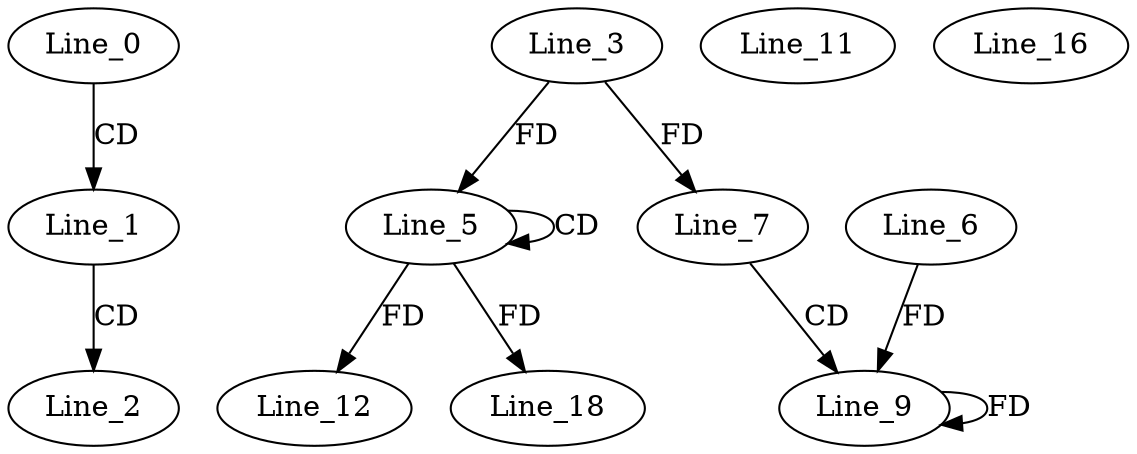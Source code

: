digraph G {
  Line_0;
  Line_1;
  Line_2;
  Line_5;
  Line_5;
  Line_3;
  Line_7;
  Line_7;
  Line_9;
  Line_6;
  Line_9;
  Line_11;
  Line_12;
  Line_16;
  Line_18;
  Line_0 -> Line_1 [ label="CD" ];
  Line_1 -> Line_2 [ label="CD" ];
  Line_5 -> Line_5 [ label="CD" ];
  Line_3 -> Line_5 [ label="FD" ];
  Line_3 -> Line_7 [ label="FD" ];
  Line_7 -> Line_9 [ label="CD" ];
  Line_6 -> Line_9 [ label="FD" ];
  Line_9 -> Line_9 [ label="FD" ];
  Line_5 -> Line_12 [ label="FD" ];
  Line_5 -> Line_18 [ label="FD" ];
}
